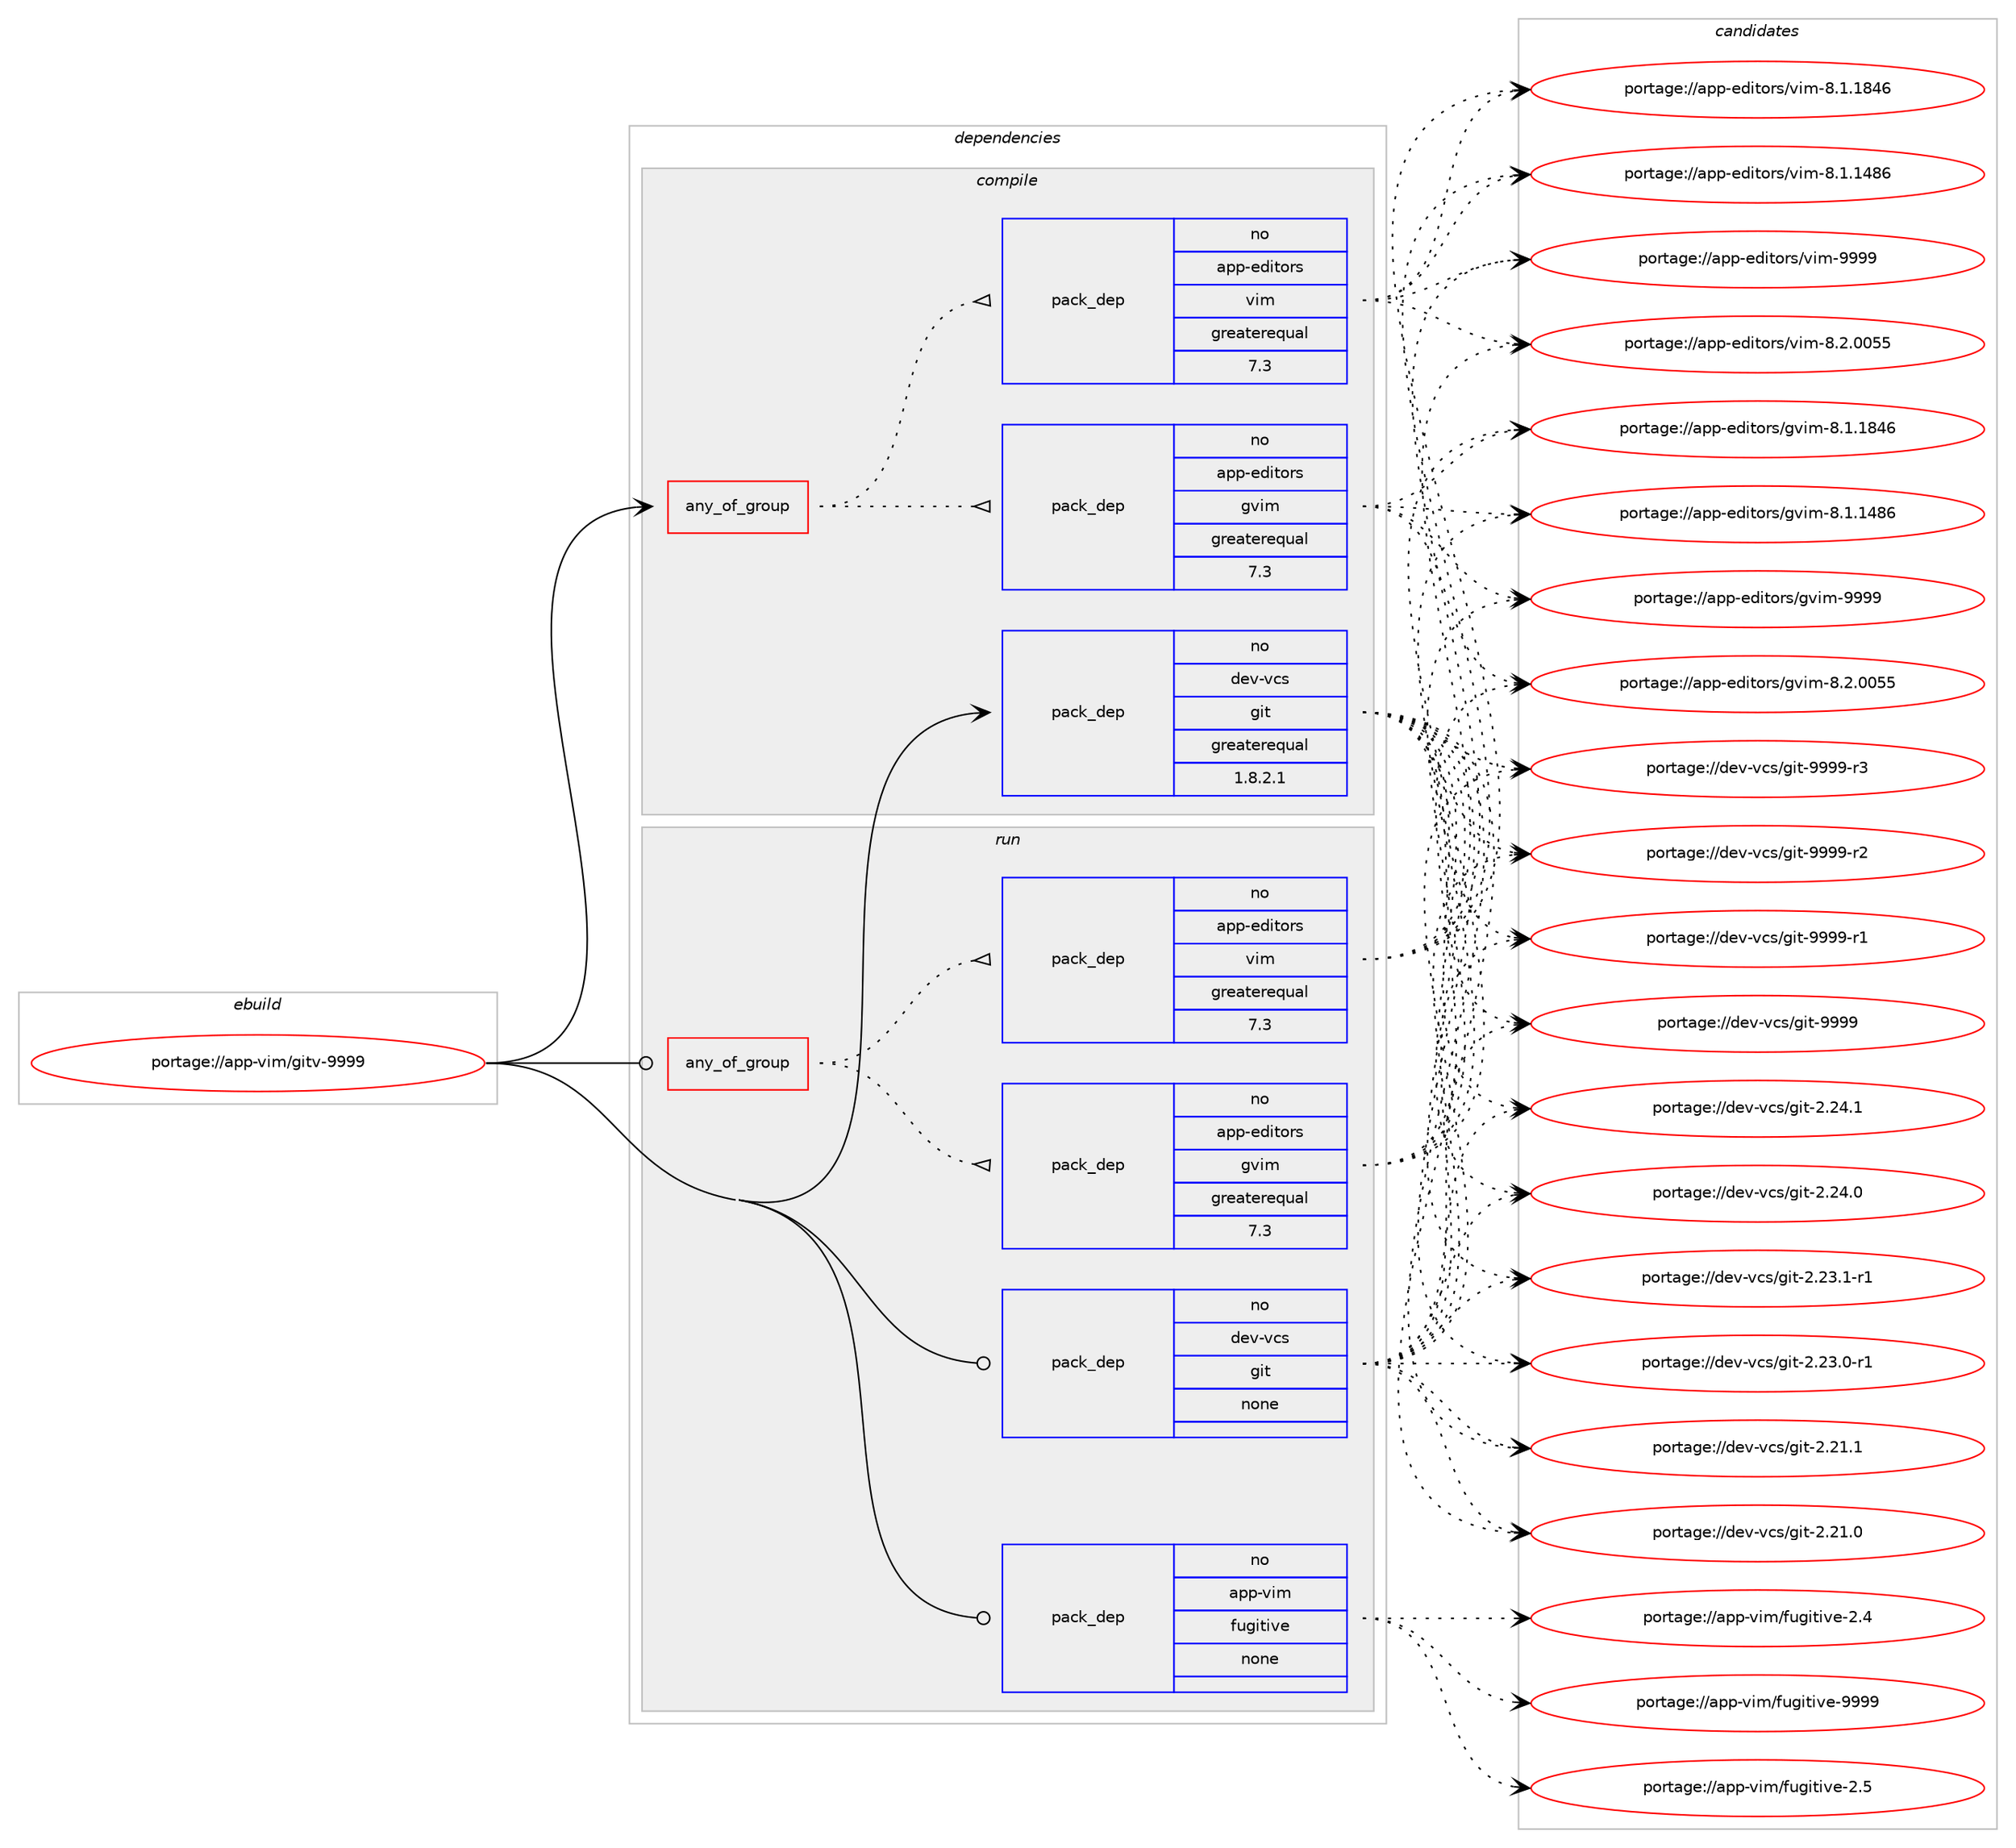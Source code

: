 digraph prolog {

# *************
# Graph options
# *************

newrank=true;
concentrate=true;
compound=true;
graph [rankdir=LR,fontname=Helvetica,fontsize=10,ranksep=1.5];#, ranksep=2.5, nodesep=0.2];
edge  [arrowhead=vee];
node  [fontname=Helvetica,fontsize=10];

# **********
# The ebuild
# **********

subgraph cluster_leftcol {
color=gray;
label=<<i>ebuild</i>>;
id [label="portage://app-vim/gitv-9999", color=red, width=4, href="../app-vim/gitv-9999.svg"];
}

# ****************
# The dependencies
# ****************

subgraph cluster_midcol {
color=gray;
label=<<i>dependencies</i>>;
subgraph cluster_compile {
fillcolor="#eeeeee";
style=filled;
label=<<i>compile</i>>;
subgraph any7414 {
dependency589888 [label=<<TABLE BORDER="0" CELLBORDER="1" CELLSPACING="0" CELLPADDING="4"><TR><TD CELLPADDING="10">any_of_group</TD></TR></TABLE>>, shape=none, color=red];subgraph pack443039 {
dependency589889 [label=<<TABLE BORDER="0" CELLBORDER="1" CELLSPACING="0" CELLPADDING="4" WIDTH="220"><TR><TD ROWSPAN="6" CELLPADDING="30">pack_dep</TD></TR><TR><TD WIDTH="110">no</TD></TR><TR><TD>app-editors</TD></TR><TR><TD>vim</TD></TR><TR><TD>greaterequal</TD></TR><TR><TD>7.3</TD></TR></TABLE>>, shape=none, color=blue];
}
dependency589888:e -> dependency589889:w [weight=20,style="dotted",arrowhead="oinv"];
subgraph pack443040 {
dependency589890 [label=<<TABLE BORDER="0" CELLBORDER="1" CELLSPACING="0" CELLPADDING="4" WIDTH="220"><TR><TD ROWSPAN="6" CELLPADDING="30">pack_dep</TD></TR><TR><TD WIDTH="110">no</TD></TR><TR><TD>app-editors</TD></TR><TR><TD>gvim</TD></TR><TR><TD>greaterequal</TD></TR><TR><TD>7.3</TD></TR></TABLE>>, shape=none, color=blue];
}
dependency589888:e -> dependency589890:w [weight=20,style="dotted",arrowhead="oinv"];
}
id:e -> dependency589888:w [weight=20,style="solid",arrowhead="vee"];
subgraph pack443041 {
dependency589891 [label=<<TABLE BORDER="0" CELLBORDER="1" CELLSPACING="0" CELLPADDING="4" WIDTH="220"><TR><TD ROWSPAN="6" CELLPADDING="30">pack_dep</TD></TR><TR><TD WIDTH="110">no</TD></TR><TR><TD>dev-vcs</TD></TR><TR><TD>git</TD></TR><TR><TD>greaterequal</TD></TR><TR><TD>1.8.2.1</TD></TR></TABLE>>, shape=none, color=blue];
}
id:e -> dependency589891:w [weight=20,style="solid",arrowhead="vee"];
}
subgraph cluster_compileandrun {
fillcolor="#eeeeee";
style=filled;
label=<<i>compile and run</i>>;
}
subgraph cluster_run {
fillcolor="#eeeeee";
style=filled;
label=<<i>run</i>>;
subgraph any7415 {
dependency589892 [label=<<TABLE BORDER="0" CELLBORDER="1" CELLSPACING="0" CELLPADDING="4"><TR><TD CELLPADDING="10">any_of_group</TD></TR></TABLE>>, shape=none, color=red];subgraph pack443042 {
dependency589893 [label=<<TABLE BORDER="0" CELLBORDER="1" CELLSPACING="0" CELLPADDING="4" WIDTH="220"><TR><TD ROWSPAN="6" CELLPADDING="30">pack_dep</TD></TR><TR><TD WIDTH="110">no</TD></TR><TR><TD>app-editors</TD></TR><TR><TD>vim</TD></TR><TR><TD>greaterequal</TD></TR><TR><TD>7.3</TD></TR></TABLE>>, shape=none, color=blue];
}
dependency589892:e -> dependency589893:w [weight=20,style="dotted",arrowhead="oinv"];
subgraph pack443043 {
dependency589894 [label=<<TABLE BORDER="0" CELLBORDER="1" CELLSPACING="0" CELLPADDING="4" WIDTH="220"><TR><TD ROWSPAN="6" CELLPADDING="30">pack_dep</TD></TR><TR><TD WIDTH="110">no</TD></TR><TR><TD>app-editors</TD></TR><TR><TD>gvim</TD></TR><TR><TD>greaterequal</TD></TR><TR><TD>7.3</TD></TR></TABLE>>, shape=none, color=blue];
}
dependency589892:e -> dependency589894:w [weight=20,style="dotted",arrowhead="oinv"];
}
id:e -> dependency589892:w [weight=20,style="solid",arrowhead="odot"];
subgraph pack443044 {
dependency589895 [label=<<TABLE BORDER="0" CELLBORDER="1" CELLSPACING="0" CELLPADDING="4" WIDTH="220"><TR><TD ROWSPAN="6" CELLPADDING="30">pack_dep</TD></TR><TR><TD WIDTH="110">no</TD></TR><TR><TD>app-vim</TD></TR><TR><TD>fugitive</TD></TR><TR><TD>none</TD></TR><TR><TD></TD></TR></TABLE>>, shape=none, color=blue];
}
id:e -> dependency589895:w [weight=20,style="solid",arrowhead="odot"];
subgraph pack443045 {
dependency589896 [label=<<TABLE BORDER="0" CELLBORDER="1" CELLSPACING="0" CELLPADDING="4" WIDTH="220"><TR><TD ROWSPAN="6" CELLPADDING="30">pack_dep</TD></TR><TR><TD WIDTH="110">no</TD></TR><TR><TD>dev-vcs</TD></TR><TR><TD>git</TD></TR><TR><TD>none</TD></TR><TR><TD></TD></TR></TABLE>>, shape=none, color=blue];
}
id:e -> dependency589896:w [weight=20,style="solid",arrowhead="odot"];
}
}

# **************
# The candidates
# **************

subgraph cluster_choices {
rank=same;
color=gray;
label=<<i>candidates</i>>;

subgraph choice443039 {
color=black;
nodesep=1;
choice9711211245101100105116111114115471181051094557575757 [label="portage://app-editors/vim-9999", color=red, width=4,href="../app-editors/vim-9999.svg"];
choice971121124510110010511611111411547118105109455646504648485353 [label="portage://app-editors/vim-8.2.0055", color=red, width=4,href="../app-editors/vim-8.2.0055.svg"];
choice971121124510110010511611111411547118105109455646494649565254 [label="portage://app-editors/vim-8.1.1846", color=red, width=4,href="../app-editors/vim-8.1.1846.svg"];
choice971121124510110010511611111411547118105109455646494649525654 [label="portage://app-editors/vim-8.1.1486", color=red, width=4,href="../app-editors/vim-8.1.1486.svg"];
dependency589889:e -> choice9711211245101100105116111114115471181051094557575757:w [style=dotted,weight="100"];
dependency589889:e -> choice971121124510110010511611111411547118105109455646504648485353:w [style=dotted,weight="100"];
dependency589889:e -> choice971121124510110010511611111411547118105109455646494649565254:w [style=dotted,weight="100"];
dependency589889:e -> choice971121124510110010511611111411547118105109455646494649525654:w [style=dotted,weight="100"];
}
subgraph choice443040 {
color=black;
nodesep=1;
choice9711211245101100105116111114115471031181051094557575757 [label="portage://app-editors/gvim-9999", color=red, width=4,href="../app-editors/gvim-9999.svg"];
choice971121124510110010511611111411547103118105109455646504648485353 [label="portage://app-editors/gvim-8.2.0055", color=red, width=4,href="../app-editors/gvim-8.2.0055.svg"];
choice971121124510110010511611111411547103118105109455646494649565254 [label="portage://app-editors/gvim-8.1.1846", color=red, width=4,href="../app-editors/gvim-8.1.1846.svg"];
choice971121124510110010511611111411547103118105109455646494649525654 [label="portage://app-editors/gvim-8.1.1486", color=red, width=4,href="../app-editors/gvim-8.1.1486.svg"];
dependency589890:e -> choice9711211245101100105116111114115471031181051094557575757:w [style=dotted,weight="100"];
dependency589890:e -> choice971121124510110010511611111411547103118105109455646504648485353:w [style=dotted,weight="100"];
dependency589890:e -> choice971121124510110010511611111411547103118105109455646494649565254:w [style=dotted,weight="100"];
dependency589890:e -> choice971121124510110010511611111411547103118105109455646494649525654:w [style=dotted,weight="100"];
}
subgraph choice443041 {
color=black;
nodesep=1;
choice10010111845118991154710310511645575757574511451 [label="portage://dev-vcs/git-9999-r3", color=red, width=4,href="../dev-vcs/git-9999-r3.svg"];
choice10010111845118991154710310511645575757574511450 [label="portage://dev-vcs/git-9999-r2", color=red, width=4,href="../dev-vcs/git-9999-r2.svg"];
choice10010111845118991154710310511645575757574511449 [label="portage://dev-vcs/git-9999-r1", color=red, width=4,href="../dev-vcs/git-9999-r1.svg"];
choice1001011184511899115471031051164557575757 [label="portage://dev-vcs/git-9999", color=red, width=4,href="../dev-vcs/git-9999.svg"];
choice10010111845118991154710310511645504650524649 [label="portage://dev-vcs/git-2.24.1", color=red, width=4,href="../dev-vcs/git-2.24.1.svg"];
choice10010111845118991154710310511645504650524648 [label="portage://dev-vcs/git-2.24.0", color=red, width=4,href="../dev-vcs/git-2.24.0.svg"];
choice100101118451189911547103105116455046505146494511449 [label="portage://dev-vcs/git-2.23.1-r1", color=red, width=4,href="../dev-vcs/git-2.23.1-r1.svg"];
choice100101118451189911547103105116455046505146484511449 [label="portage://dev-vcs/git-2.23.0-r1", color=red, width=4,href="../dev-vcs/git-2.23.0-r1.svg"];
choice10010111845118991154710310511645504650494649 [label="portage://dev-vcs/git-2.21.1", color=red, width=4,href="../dev-vcs/git-2.21.1.svg"];
choice10010111845118991154710310511645504650494648 [label="portage://dev-vcs/git-2.21.0", color=red, width=4,href="../dev-vcs/git-2.21.0.svg"];
dependency589891:e -> choice10010111845118991154710310511645575757574511451:w [style=dotted,weight="100"];
dependency589891:e -> choice10010111845118991154710310511645575757574511450:w [style=dotted,weight="100"];
dependency589891:e -> choice10010111845118991154710310511645575757574511449:w [style=dotted,weight="100"];
dependency589891:e -> choice1001011184511899115471031051164557575757:w [style=dotted,weight="100"];
dependency589891:e -> choice10010111845118991154710310511645504650524649:w [style=dotted,weight="100"];
dependency589891:e -> choice10010111845118991154710310511645504650524648:w [style=dotted,weight="100"];
dependency589891:e -> choice100101118451189911547103105116455046505146494511449:w [style=dotted,weight="100"];
dependency589891:e -> choice100101118451189911547103105116455046505146484511449:w [style=dotted,weight="100"];
dependency589891:e -> choice10010111845118991154710310511645504650494649:w [style=dotted,weight="100"];
dependency589891:e -> choice10010111845118991154710310511645504650494648:w [style=dotted,weight="100"];
}
subgraph choice443042 {
color=black;
nodesep=1;
choice9711211245101100105116111114115471181051094557575757 [label="portage://app-editors/vim-9999", color=red, width=4,href="../app-editors/vim-9999.svg"];
choice971121124510110010511611111411547118105109455646504648485353 [label="portage://app-editors/vim-8.2.0055", color=red, width=4,href="../app-editors/vim-8.2.0055.svg"];
choice971121124510110010511611111411547118105109455646494649565254 [label="portage://app-editors/vim-8.1.1846", color=red, width=4,href="../app-editors/vim-8.1.1846.svg"];
choice971121124510110010511611111411547118105109455646494649525654 [label="portage://app-editors/vim-8.1.1486", color=red, width=4,href="../app-editors/vim-8.1.1486.svg"];
dependency589893:e -> choice9711211245101100105116111114115471181051094557575757:w [style=dotted,weight="100"];
dependency589893:e -> choice971121124510110010511611111411547118105109455646504648485353:w [style=dotted,weight="100"];
dependency589893:e -> choice971121124510110010511611111411547118105109455646494649565254:w [style=dotted,weight="100"];
dependency589893:e -> choice971121124510110010511611111411547118105109455646494649525654:w [style=dotted,weight="100"];
}
subgraph choice443043 {
color=black;
nodesep=1;
choice9711211245101100105116111114115471031181051094557575757 [label="portage://app-editors/gvim-9999", color=red, width=4,href="../app-editors/gvim-9999.svg"];
choice971121124510110010511611111411547103118105109455646504648485353 [label="portage://app-editors/gvim-8.2.0055", color=red, width=4,href="../app-editors/gvim-8.2.0055.svg"];
choice971121124510110010511611111411547103118105109455646494649565254 [label="portage://app-editors/gvim-8.1.1846", color=red, width=4,href="../app-editors/gvim-8.1.1846.svg"];
choice971121124510110010511611111411547103118105109455646494649525654 [label="portage://app-editors/gvim-8.1.1486", color=red, width=4,href="../app-editors/gvim-8.1.1486.svg"];
dependency589894:e -> choice9711211245101100105116111114115471031181051094557575757:w [style=dotted,weight="100"];
dependency589894:e -> choice971121124510110010511611111411547103118105109455646504648485353:w [style=dotted,weight="100"];
dependency589894:e -> choice971121124510110010511611111411547103118105109455646494649565254:w [style=dotted,weight="100"];
dependency589894:e -> choice971121124510110010511611111411547103118105109455646494649525654:w [style=dotted,weight="100"];
}
subgraph choice443044 {
color=black;
nodesep=1;
choice9711211245118105109471021171031051161051181014557575757 [label="portage://app-vim/fugitive-9999", color=red, width=4,href="../app-vim/fugitive-9999.svg"];
choice97112112451181051094710211710310511610511810145504653 [label="portage://app-vim/fugitive-2.5", color=red, width=4,href="../app-vim/fugitive-2.5.svg"];
choice97112112451181051094710211710310511610511810145504652 [label="portage://app-vim/fugitive-2.4", color=red, width=4,href="../app-vim/fugitive-2.4.svg"];
dependency589895:e -> choice9711211245118105109471021171031051161051181014557575757:w [style=dotted,weight="100"];
dependency589895:e -> choice97112112451181051094710211710310511610511810145504653:w [style=dotted,weight="100"];
dependency589895:e -> choice97112112451181051094710211710310511610511810145504652:w [style=dotted,weight="100"];
}
subgraph choice443045 {
color=black;
nodesep=1;
choice10010111845118991154710310511645575757574511451 [label="portage://dev-vcs/git-9999-r3", color=red, width=4,href="../dev-vcs/git-9999-r3.svg"];
choice10010111845118991154710310511645575757574511450 [label="portage://dev-vcs/git-9999-r2", color=red, width=4,href="../dev-vcs/git-9999-r2.svg"];
choice10010111845118991154710310511645575757574511449 [label="portage://dev-vcs/git-9999-r1", color=red, width=4,href="../dev-vcs/git-9999-r1.svg"];
choice1001011184511899115471031051164557575757 [label="portage://dev-vcs/git-9999", color=red, width=4,href="../dev-vcs/git-9999.svg"];
choice10010111845118991154710310511645504650524649 [label="portage://dev-vcs/git-2.24.1", color=red, width=4,href="../dev-vcs/git-2.24.1.svg"];
choice10010111845118991154710310511645504650524648 [label="portage://dev-vcs/git-2.24.0", color=red, width=4,href="../dev-vcs/git-2.24.0.svg"];
choice100101118451189911547103105116455046505146494511449 [label="portage://dev-vcs/git-2.23.1-r1", color=red, width=4,href="../dev-vcs/git-2.23.1-r1.svg"];
choice100101118451189911547103105116455046505146484511449 [label="portage://dev-vcs/git-2.23.0-r1", color=red, width=4,href="../dev-vcs/git-2.23.0-r1.svg"];
choice10010111845118991154710310511645504650494649 [label="portage://dev-vcs/git-2.21.1", color=red, width=4,href="../dev-vcs/git-2.21.1.svg"];
choice10010111845118991154710310511645504650494648 [label="portage://dev-vcs/git-2.21.0", color=red, width=4,href="../dev-vcs/git-2.21.0.svg"];
dependency589896:e -> choice10010111845118991154710310511645575757574511451:w [style=dotted,weight="100"];
dependency589896:e -> choice10010111845118991154710310511645575757574511450:w [style=dotted,weight="100"];
dependency589896:e -> choice10010111845118991154710310511645575757574511449:w [style=dotted,weight="100"];
dependency589896:e -> choice1001011184511899115471031051164557575757:w [style=dotted,weight="100"];
dependency589896:e -> choice10010111845118991154710310511645504650524649:w [style=dotted,weight="100"];
dependency589896:e -> choice10010111845118991154710310511645504650524648:w [style=dotted,weight="100"];
dependency589896:e -> choice100101118451189911547103105116455046505146494511449:w [style=dotted,weight="100"];
dependency589896:e -> choice100101118451189911547103105116455046505146484511449:w [style=dotted,weight="100"];
dependency589896:e -> choice10010111845118991154710310511645504650494649:w [style=dotted,weight="100"];
dependency589896:e -> choice10010111845118991154710310511645504650494648:w [style=dotted,weight="100"];
}
}

}
